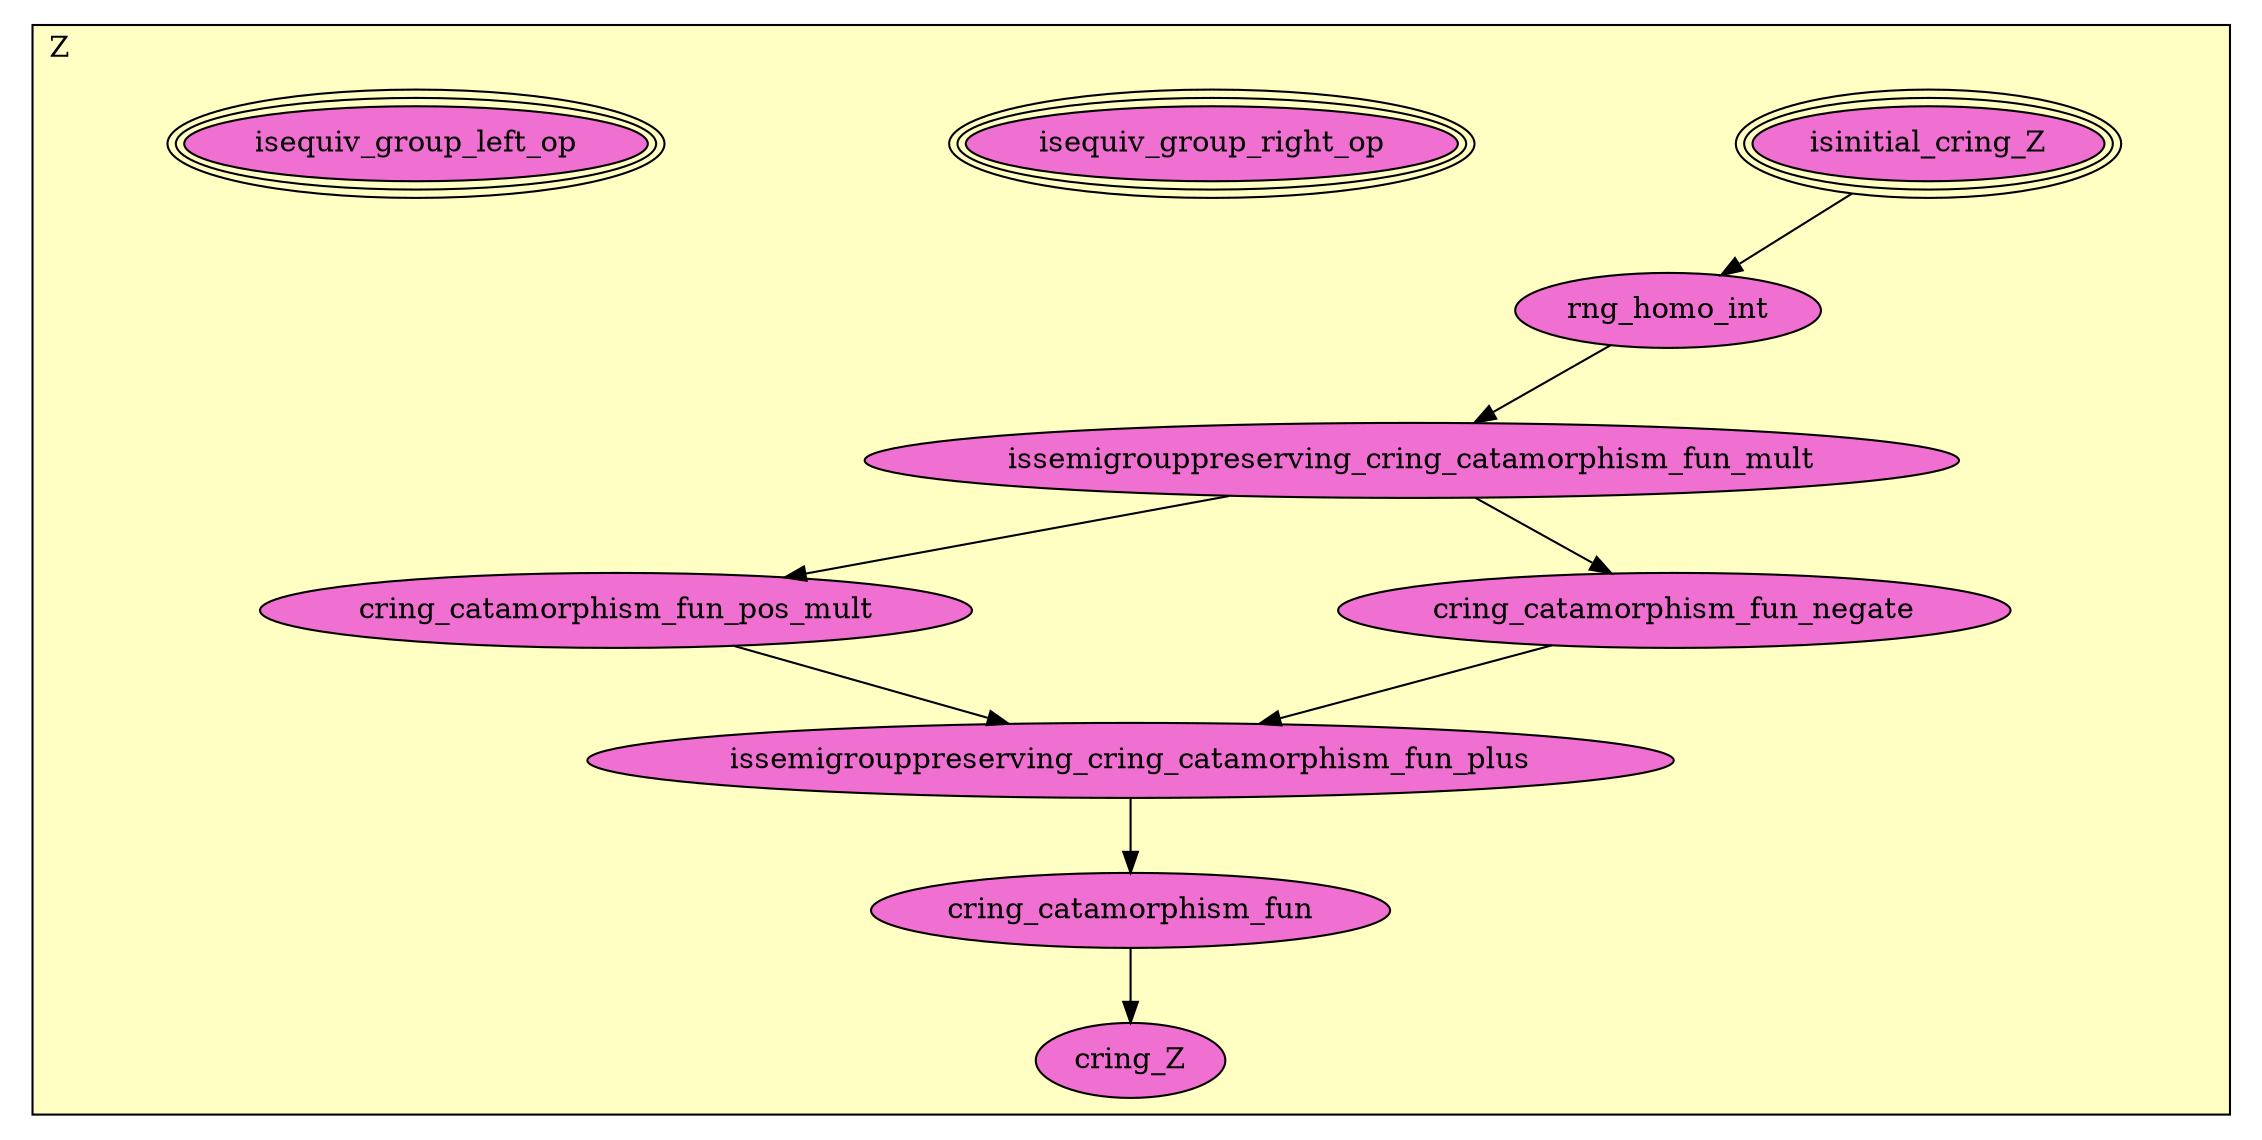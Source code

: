 digraph HoTT_Algebra_Rings_Z {
  graph [ratio=0.5]
  node [style=filled]
Z_isinitial_cring_Z [label="isinitial_cring_Z", URL=<Z.html#isinitial_cring_Z>, peripheries=3, fillcolor="#F070D1"] ;
Z_rng_homo_int [label="rng_homo_int", URL=<Z.html#rng_homo_int>, fillcolor="#F070D1"] ;
Z_issemigrouppreserving_cring_catamorphism_fun_mult [label="issemigrouppreserving_cring_catamorphism_fun_mult", URL=<Z.html#issemigrouppreserving_cring_catamorphism_fun_mult>, fillcolor="#F070D1"] ;
Z_cring_catamorphism_fun_pos_mult [label="cring_catamorphism_fun_pos_mult", URL=<Z.html#cring_catamorphism_fun_pos_mult>, fillcolor="#F070D1"] ;
Z_cring_catamorphism_fun_negate [label="cring_catamorphism_fun_negate", URL=<Z.html#cring_catamorphism_fun_negate>, fillcolor="#F070D1"] ;
Z_issemigrouppreserving_cring_catamorphism_fun_plus [label="issemigrouppreserving_cring_catamorphism_fun_plus", URL=<Z.html#issemigrouppreserving_cring_catamorphism_fun_plus>, fillcolor="#F070D1"] ;
Z_isequiv_group_right_op [label="isequiv_group_right_op", URL=<Z.html#isequiv_group_right_op>, peripheries=3, fillcolor="#F070D1"] ;
Z_isequiv_group_left_op [label="isequiv_group_left_op", URL=<Z.html#isequiv_group_left_op>, peripheries=3, fillcolor="#F070D1"] ;
Z_cring_catamorphism_fun [label="cring_catamorphism_fun", URL=<Z.html#cring_catamorphism_fun>, fillcolor="#F070D1"] ;
Z_cring_Z [label="cring_Z", URL=<Z.html#cring_Z>, fillcolor="#F070D1"] ;
  Z_isinitial_cring_Z -> Z_rng_homo_int [] ;
  Z_rng_homo_int -> Z_issemigrouppreserving_cring_catamorphism_fun_mult [] ;
  Z_issemigrouppreserving_cring_catamorphism_fun_mult -> Z_cring_catamorphism_fun_pos_mult [] ;
  Z_issemigrouppreserving_cring_catamorphism_fun_mult -> Z_cring_catamorphism_fun_negate [] ;
  Z_cring_catamorphism_fun_pos_mult -> Z_issemigrouppreserving_cring_catamorphism_fun_plus [] ;
  Z_cring_catamorphism_fun_negate -> Z_issemigrouppreserving_cring_catamorphism_fun_plus [] ;
  Z_issemigrouppreserving_cring_catamorphism_fun_plus -> Z_cring_catamorphism_fun [] ;
  Z_cring_catamorphism_fun -> Z_cring_Z [] ;
subgraph cluster_Z { label="Z"; fillcolor="#FFFFC3"; labeljust=l; style=filled 
Z_cring_Z; Z_cring_catamorphism_fun; Z_isequiv_group_left_op; Z_isequiv_group_right_op; Z_issemigrouppreserving_cring_catamorphism_fun_plus; Z_cring_catamorphism_fun_negate; Z_cring_catamorphism_fun_pos_mult; Z_issemigrouppreserving_cring_catamorphism_fun_mult; Z_rng_homo_int; Z_isinitial_cring_Z; };
} /* END */
